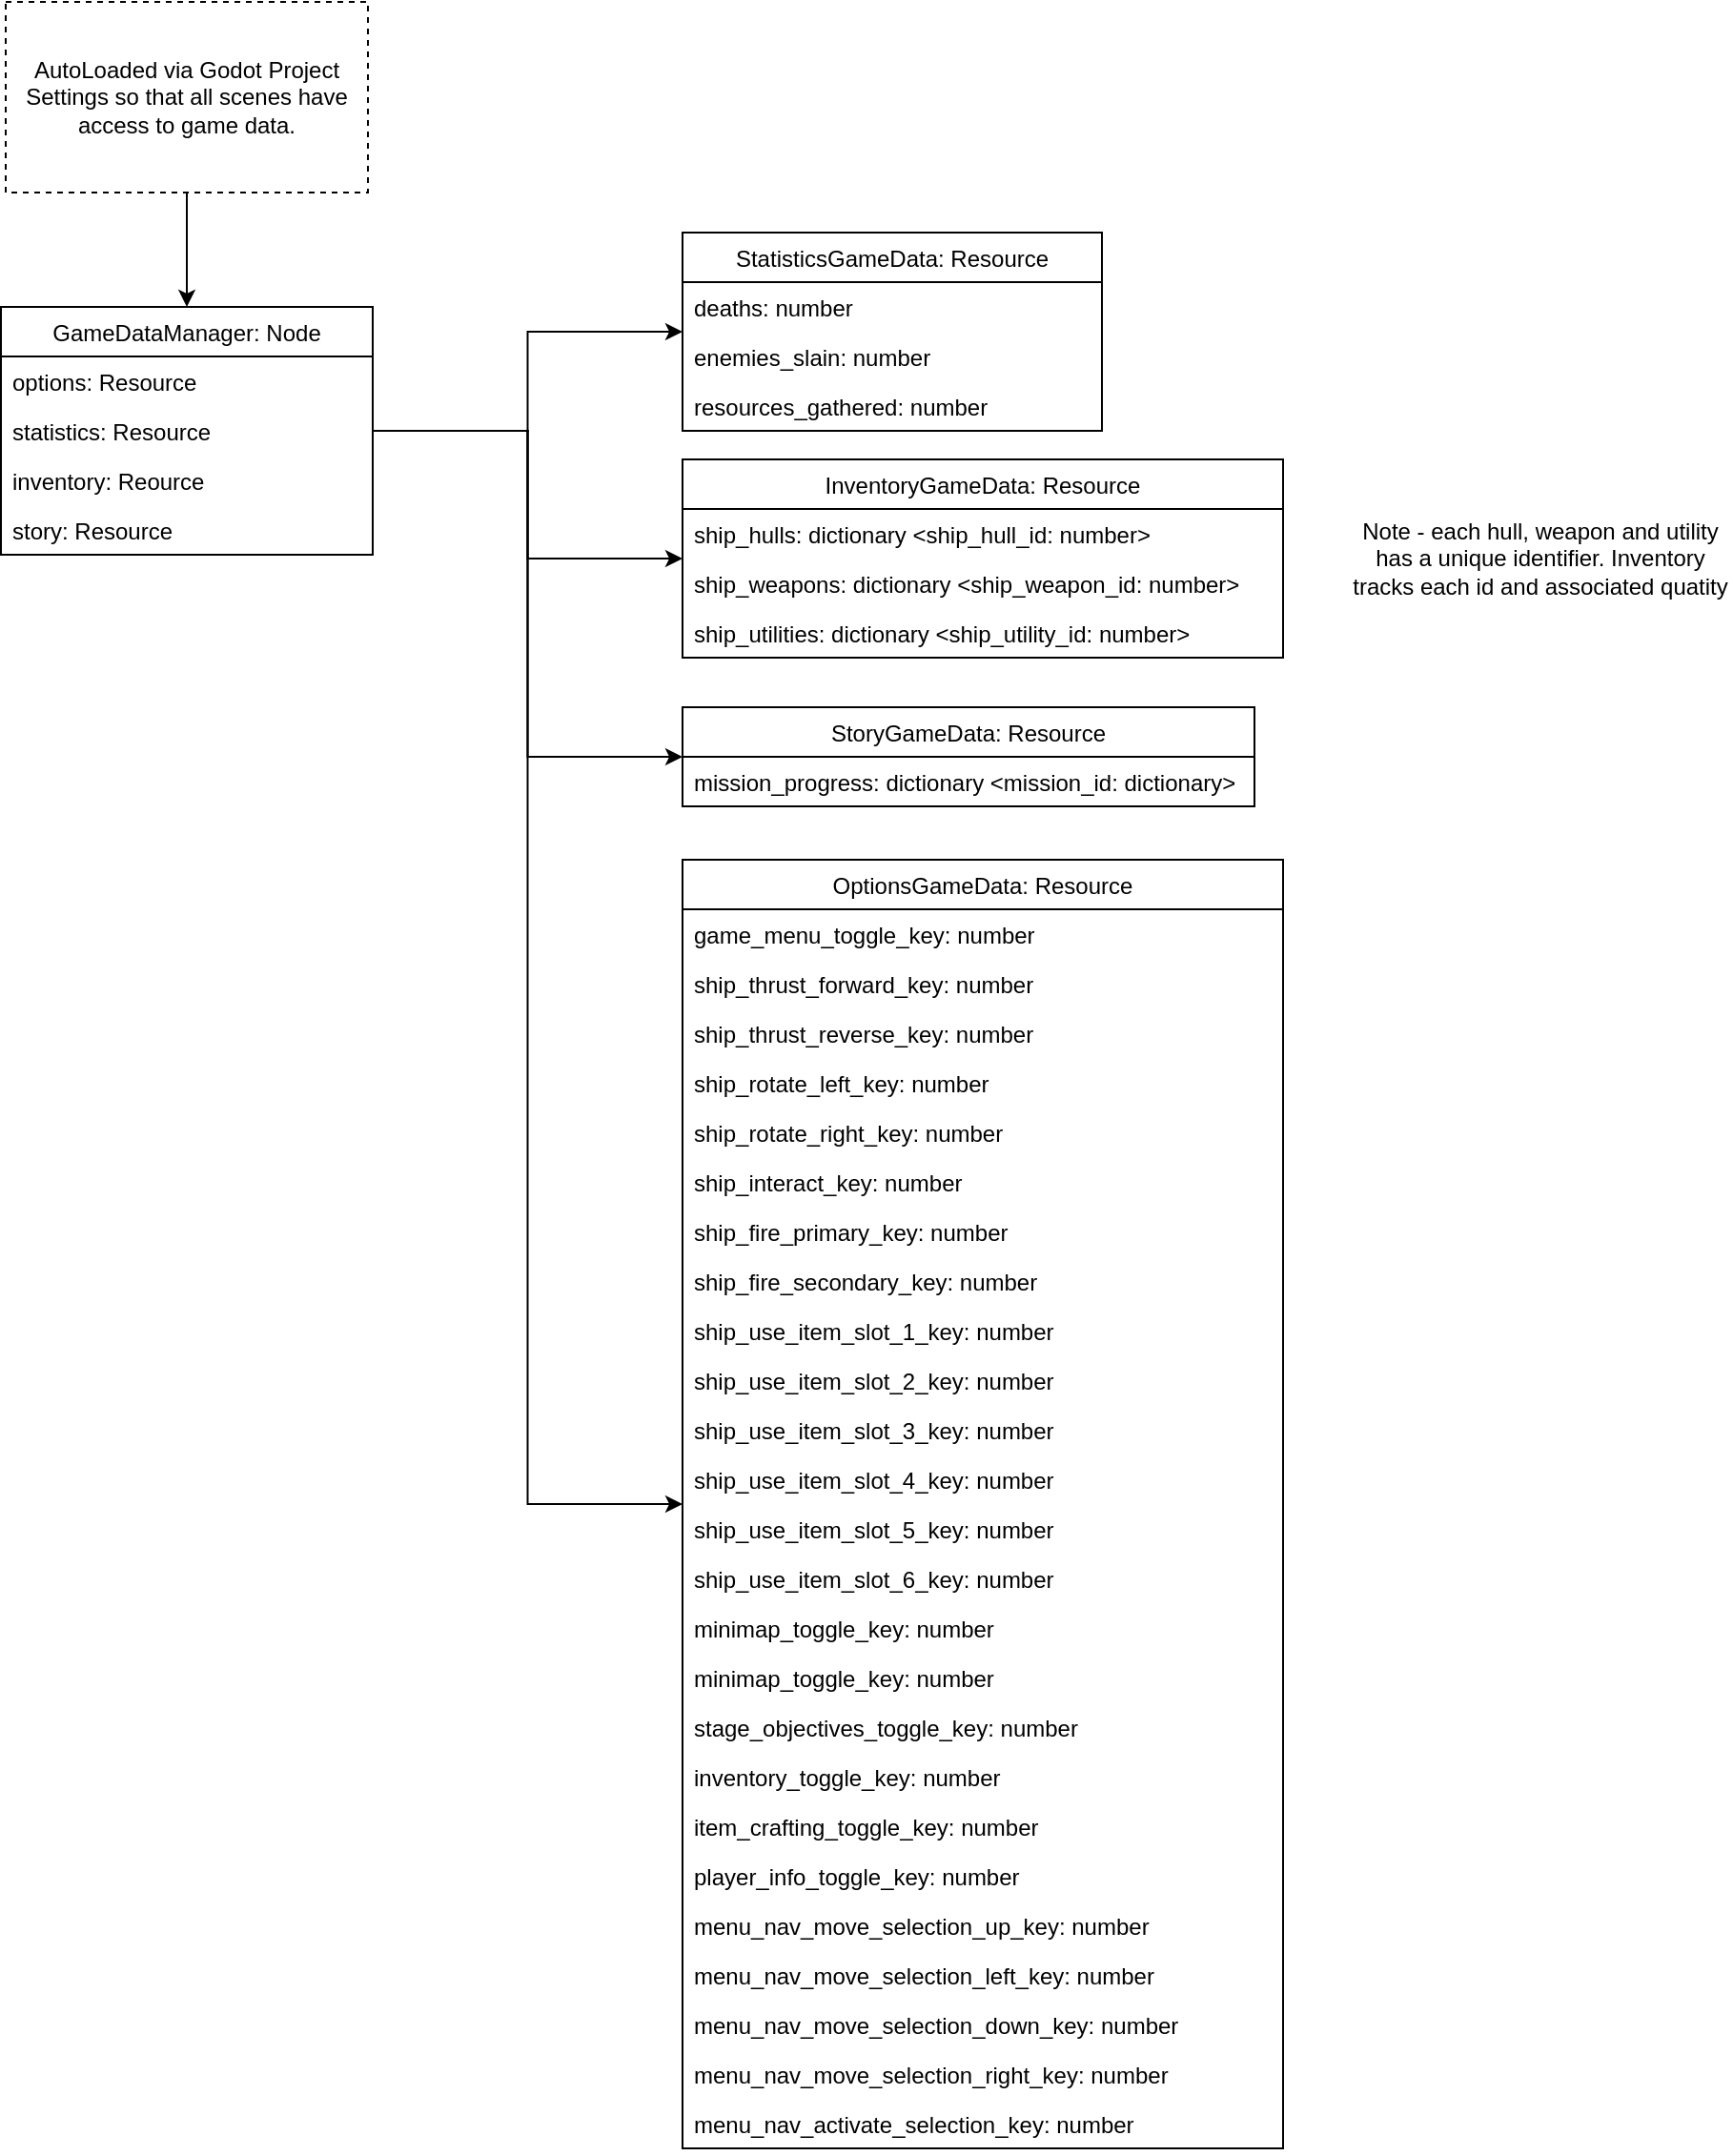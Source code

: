 <mxfile version="14.1.8" type="device"><diagram id="TILhqUQEaFXLkUN_S5Az" name="Page-1"><mxGraphModel dx="1086" dy="2066" grid="1" gridSize="10" guides="1" tooltips="1" connect="1" arrows="1" fold="1" page="1" pageScale="1" pageWidth="850" pageHeight="1100" math="0" shadow="0"><root><mxCell id="0"/><mxCell id="1" parent="0"/><mxCell id="kjVUihUcDibO2zYHlcp2-70" style="edgeStyle=orthogonalEdgeStyle;rounded=0;orthogonalLoop=1;jettySize=auto;html=1;exitX=1;exitY=0.5;exitDx=0;exitDy=0;entryX=0;entryY=0.5;entryDx=0;entryDy=0;" parent="1" source="kjVUihUcDibO2zYHlcp2-1" target="kjVUihUcDibO2zYHlcp2-19" edge="1"><mxGeometry relative="1" as="geometry"/></mxCell><mxCell id="kjVUihUcDibO2zYHlcp2-72" style="edgeStyle=orthogonalEdgeStyle;rounded=0;orthogonalLoop=1;jettySize=auto;html=1;exitX=1;exitY=0.5;exitDx=0;exitDy=0;entryX=0;entryY=0.5;entryDx=0;entryDy=0;" parent="1" source="kjVUihUcDibO2zYHlcp2-1" target="kjVUihUcDibO2zYHlcp2-27" edge="1"><mxGeometry relative="1" as="geometry"/></mxCell><mxCell id="kjVUihUcDibO2zYHlcp2-73" style="edgeStyle=orthogonalEdgeStyle;rounded=0;orthogonalLoop=1;jettySize=auto;html=1;exitX=1;exitY=0.5;exitDx=0;exitDy=0;entryX=0;entryY=0.5;entryDx=0;entryDy=0;" parent="1" source="kjVUihUcDibO2zYHlcp2-1" target="kjVUihUcDibO2zYHlcp2-31" edge="1"><mxGeometry relative="1" as="geometry"/></mxCell><mxCell id="kjVUihUcDibO2zYHlcp2-1" value="GameDataManager: Node" style="swimlane;fontStyle=0;childLayout=stackLayout;horizontal=1;startSize=26;fillColor=none;horizontalStack=0;resizeParent=1;resizeParentMax=0;resizeLast=0;collapsible=1;marginBottom=0;" parent="1" vertex="1"><mxGeometry x="62.5" y="30" width="195" height="130" as="geometry"><mxRectangle x="62.5" y="30" width="197.5" height="26" as="alternateBounds"/></mxGeometry></mxCell><mxCell id="kjVUihUcDibO2zYHlcp2-2" value="options: Resource" style="text;strokeColor=none;fillColor=none;align=left;verticalAlign=top;spacingLeft=4;spacingRight=4;overflow=hidden;rotatable=0;points=[[0,0.5],[1,0.5]];portConstraint=eastwest;" parent="kjVUihUcDibO2zYHlcp2-1" vertex="1"><mxGeometry y="26" width="195" height="26" as="geometry"/></mxCell><mxCell id="kjVUihUcDibO2zYHlcp2-3" value="statistics: Resource" style="text;strokeColor=none;fillColor=none;align=left;verticalAlign=top;spacingLeft=4;spacingRight=4;overflow=hidden;rotatable=0;points=[[0,0.5],[1,0.5]];portConstraint=eastwest;" parent="kjVUihUcDibO2zYHlcp2-1" vertex="1"><mxGeometry y="52" width="195" height="26" as="geometry"/></mxCell><mxCell id="kjVUihUcDibO2zYHlcp2-4" value="inventory: Reource" style="text;strokeColor=none;fillColor=none;align=left;verticalAlign=top;spacingLeft=4;spacingRight=4;overflow=hidden;rotatable=0;points=[[0,0.5],[1,0.5]];portConstraint=eastwest;" parent="kjVUihUcDibO2zYHlcp2-1" vertex="1"><mxGeometry y="78" width="195" height="26" as="geometry"/></mxCell><mxCell id="kjVUihUcDibO2zYHlcp2-47" value="story: Resource" style="text;strokeColor=none;fillColor=none;align=left;verticalAlign=top;spacingLeft=4;spacingRight=4;overflow=hidden;rotatable=0;points=[[0,0.5],[1,0.5]];portConstraint=eastwest;" parent="kjVUihUcDibO2zYHlcp2-1" vertex="1"><mxGeometry y="104" width="195" height="26" as="geometry"/></mxCell><mxCell id="kjVUihUcDibO2zYHlcp2-13" value="AutoLoaded via Godot Project Settings so that all scenes have access to game data." style="text;html=1;fillColor=none;align=center;verticalAlign=middle;whiteSpace=wrap;rounded=0;strokeColor=#000000;dashed=1;" parent="1" vertex="1"><mxGeometry x="65" y="-130" width="190" height="100" as="geometry"/></mxCell><mxCell id="kjVUihUcDibO2zYHlcp2-14" value="" style="endArrow=classic;html=1;entryX=0.5;entryY=0;entryDx=0;entryDy=0;exitX=0.5;exitY=1;exitDx=0;exitDy=0;" parent="1" source="kjVUihUcDibO2zYHlcp2-13" target="kjVUihUcDibO2zYHlcp2-1" edge="1"><mxGeometry width="50" height="50" relative="1" as="geometry"><mxPoint x="470" y="540" as="sourcePoint"/><mxPoint x="520" y="490" as="targetPoint"/></mxGeometry></mxCell><mxCell id="kjVUihUcDibO2zYHlcp2-19" value="OptionsGameData: Resource" style="swimlane;fontStyle=0;childLayout=stackLayout;horizontal=1;startSize=26;fillColor=none;horizontalStack=0;resizeParent=1;resizeParentMax=0;resizeLast=0;collapsible=1;marginBottom=0;" parent="1" vertex="1"><mxGeometry x="420" y="320" width="315" height="676" as="geometry"><mxRectangle x="420" y="320" width="315" height="26" as="alternateBounds"/></mxGeometry></mxCell><mxCell id="kjVUihUcDibO2zYHlcp2-20" value="game_menu_toggle_key: number" style="text;strokeColor=none;fillColor=none;align=left;verticalAlign=top;spacingLeft=4;spacingRight=4;overflow=hidden;rotatable=0;points=[[0,0.5],[1,0.5]];portConstraint=eastwest;" parent="kjVUihUcDibO2zYHlcp2-19" vertex="1"><mxGeometry y="26" width="315" height="26" as="geometry"/></mxCell><mxCell id="kjVUihUcDibO2zYHlcp2-21" value="ship_thrust_forward_key: number" style="text;strokeColor=none;fillColor=none;align=left;verticalAlign=top;spacingLeft=4;spacingRight=4;overflow=hidden;rotatable=0;points=[[0,0.5],[1,0.5]];portConstraint=eastwest;" parent="kjVUihUcDibO2zYHlcp2-19" vertex="1"><mxGeometry y="52" width="315" height="26" as="geometry"/></mxCell><mxCell id="kjVUihUcDibO2zYHlcp2-22" value="ship_thrust_reverse_key: number" style="text;strokeColor=none;fillColor=none;align=left;verticalAlign=top;spacingLeft=4;spacingRight=4;overflow=hidden;rotatable=0;points=[[0,0.5],[1,0.5]];portConstraint=eastwest;" parent="kjVUihUcDibO2zYHlcp2-19" vertex="1"><mxGeometry y="78" width="315" height="26" as="geometry"/></mxCell><mxCell id="kjVUihUcDibO2zYHlcp2-48" value="ship_rotate_left_key: number" style="text;strokeColor=none;fillColor=none;align=left;verticalAlign=top;spacingLeft=4;spacingRight=4;overflow=hidden;rotatable=0;points=[[0,0.5],[1,0.5]];portConstraint=eastwest;" parent="kjVUihUcDibO2zYHlcp2-19" vertex="1"><mxGeometry y="104" width="315" height="26" as="geometry"/></mxCell><mxCell id="kjVUihUcDibO2zYHlcp2-49" value="ship_rotate_right_key: number" style="text;strokeColor=none;fillColor=none;align=left;verticalAlign=top;spacingLeft=4;spacingRight=4;overflow=hidden;rotatable=0;points=[[0,0.5],[1,0.5]];portConstraint=eastwest;" parent="kjVUihUcDibO2zYHlcp2-19" vertex="1"><mxGeometry y="130" width="315" height="26" as="geometry"/></mxCell><mxCell id="kjVUihUcDibO2zYHlcp2-50" value="ship_interact_key: number" style="text;strokeColor=none;fillColor=none;align=left;verticalAlign=top;spacingLeft=4;spacingRight=4;overflow=hidden;rotatable=0;points=[[0,0.5],[1,0.5]];portConstraint=eastwest;" parent="kjVUihUcDibO2zYHlcp2-19" vertex="1"><mxGeometry y="156" width="315" height="26" as="geometry"/></mxCell><mxCell id="kjVUihUcDibO2zYHlcp2-51" value="ship_fire_primary_key: number" style="text;strokeColor=none;fillColor=none;align=left;verticalAlign=top;spacingLeft=4;spacingRight=4;overflow=hidden;rotatable=0;points=[[0,0.5],[1,0.5]];portConstraint=eastwest;" parent="kjVUihUcDibO2zYHlcp2-19" vertex="1"><mxGeometry y="182" width="315" height="26" as="geometry"/></mxCell><mxCell id="kjVUihUcDibO2zYHlcp2-52" value="ship_fire_secondary_key: number" style="text;strokeColor=none;fillColor=none;align=left;verticalAlign=top;spacingLeft=4;spacingRight=4;overflow=hidden;rotatable=0;points=[[0,0.5],[1,0.5]];portConstraint=eastwest;" parent="kjVUihUcDibO2zYHlcp2-19" vertex="1"><mxGeometry y="208" width="315" height="26" as="geometry"/></mxCell><mxCell id="kjVUihUcDibO2zYHlcp2-53" value="ship_use_item_slot_1_key: number" style="text;strokeColor=none;fillColor=none;align=left;verticalAlign=top;spacingLeft=4;spacingRight=4;overflow=hidden;rotatable=0;points=[[0,0.5],[1,0.5]];portConstraint=eastwest;" parent="kjVUihUcDibO2zYHlcp2-19" vertex="1"><mxGeometry y="234" width="315" height="26" as="geometry"/></mxCell><mxCell id="kjVUihUcDibO2zYHlcp2-54" value="ship_use_item_slot_2_key: number" style="text;strokeColor=none;fillColor=none;align=left;verticalAlign=top;spacingLeft=4;spacingRight=4;overflow=hidden;rotatable=0;points=[[0,0.5],[1,0.5]];portConstraint=eastwest;" parent="kjVUihUcDibO2zYHlcp2-19" vertex="1"><mxGeometry y="260" width="315" height="26" as="geometry"/></mxCell><mxCell id="kjVUihUcDibO2zYHlcp2-55" value="ship_use_item_slot_3_key: number" style="text;strokeColor=none;fillColor=none;align=left;verticalAlign=top;spacingLeft=4;spacingRight=4;overflow=hidden;rotatable=0;points=[[0,0.5],[1,0.5]];portConstraint=eastwest;" parent="kjVUihUcDibO2zYHlcp2-19" vertex="1"><mxGeometry y="286" width="315" height="26" as="geometry"/></mxCell><mxCell id="kjVUihUcDibO2zYHlcp2-56" value="ship_use_item_slot_4_key: number" style="text;strokeColor=none;fillColor=none;align=left;verticalAlign=top;spacingLeft=4;spacingRight=4;overflow=hidden;rotatable=0;points=[[0,0.5],[1,0.5]];portConstraint=eastwest;" parent="kjVUihUcDibO2zYHlcp2-19" vertex="1"><mxGeometry y="312" width="315" height="26" as="geometry"/></mxCell><mxCell id="kjVUihUcDibO2zYHlcp2-57" value="ship_use_item_slot_5_key: number" style="text;strokeColor=none;fillColor=none;align=left;verticalAlign=top;spacingLeft=4;spacingRight=4;overflow=hidden;rotatable=0;points=[[0,0.5],[1,0.5]];portConstraint=eastwest;" parent="kjVUihUcDibO2zYHlcp2-19" vertex="1"><mxGeometry y="338" width="315" height="26" as="geometry"/></mxCell><mxCell id="kjVUihUcDibO2zYHlcp2-58" value="ship_use_item_slot_6_key: number" style="text;strokeColor=none;fillColor=none;align=left;verticalAlign=top;spacingLeft=4;spacingRight=4;overflow=hidden;rotatable=0;points=[[0,0.5],[1,0.5]];portConstraint=eastwest;" parent="kjVUihUcDibO2zYHlcp2-19" vertex="1"><mxGeometry y="364" width="315" height="26" as="geometry"/></mxCell><mxCell id="kjVUihUcDibO2zYHlcp2-59" value="minimap_toggle_key: number" style="text;strokeColor=none;fillColor=none;align=left;verticalAlign=top;spacingLeft=4;spacingRight=4;overflow=hidden;rotatable=0;points=[[0,0.5],[1,0.5]];portConstraint=eastwest;" parent="kjVUihUcDibO2zYHlcp2-19" vertex="1"><mxGeometry y="390" width="315" height="26" as="geometry"/></mxCell><mxCell id="kjVUihUcDibO2zYHlcp2-60" value="minimap_toggle_key: number" style="text;strokeColor=none;fillColor=none;align=left;verticalAlign=top;spacingLeft=4;spacingRight=4;overflow=hidden;rotatable=0;points=[[0,0.5],[1,0.5]];portConstraint=eastwest;" parent="kjVUihUcDibO2zYHlcp2-19" vertex="1"><mxGeometry y="416" width="315" height="26" as="geometry"/></mxCell><mxCell id="kjVUihUcDibO2zYHlcp2-61" value="stage_objectives_toggle_key: number" style="text;strokeColor=none;fillColor=none;align=left;verticalAlign=top;spacingLeft=4;spacingRight=4;overflow=hidden;rotatable=0;points=[[0,0.5],[1,0.5]];portConstraint=eastwest;" parent="kjVUihUcDibO2zYHlcp2-19" vertex="1"><mxGeometry y="442" width="315" height="26" as="geometry"/></mxCell><mxCell id="kjVUihUcDibO2zYHlcp2-62" value="inventory_toggle_key: number" style="text;strokeColor=none;fillColor=none;align=left;verticalAlign=top;spacingLeft=4;spacingRight=4;overflow=hidden;rotatable=0;points=[[0,0.5],[1,0.5]];portConstraint=eastwest;" parent="kjVUihUcDibO2zYHlcp2-19" vertex="1"><mxGeometry y="468" width="315" height="26" as="geometry"/></mxCell><mxCell id="kjVUihUcDibO2zYHlcp2-63" value="item_crafting_toggle_key: number" style="text;strokeColor=none;fillColor=none;align=left;verticalAlign=top;spacingLeft=4;spacingRight=4;overflow=hidden;rotatable=0;points=[[0,0.5],[1,0.5]];portConstraint=eastwest;" parent="kjVUihUcDibO2zYHlcp2-19" vertex="1"><mxGeometry y="494" width="315" height="26" as="geometry"/></mxCell><mxCell id="kjVUihUcDibO2zYHlcp2-64" value="player_info_toggle_key: number" style="text;strokeColor=none;fillColor=none;align=left;verticalAlign=top;spacingLeft=4;spacingRight=4;overflow=hidden;rotatable=0;points=[[0,0.5],[1,0.5]];portConstraint=eastwest;" parent="kjVUihUcDibO2zYHlcp2-19" vertex="1"><mxGeometry y="520" width="315" height="26" as="geometry"/></mxCell><mxCell id="kjVUihUcDibO2zYHlcp2-65" value="menu_nav_move_selection_up_key: number" style="text;strokeColor=none;fillColor=none;align=left;verticalAlign=top;spacingLeft=4;spacingRight=4;overflow=hidden;rotatable=0;points=[[0,0.5],[1,0.5]];portConstraint=eastwest;" parent="kjVUihUcDibO2zYHlcp2-19" vertex="1"><mxGeometry y="546" width="315" height="26" as="geometry"/></mxCell><mxCell id="kjVUihUcDibO2zYHlcp2-66" value="menu_nav_move_selection_left_key: number" style="text;strokeColor=none;fillColor=none;align=left;verticalAlign=top;spacingLeft=4;spacingRight=4;overflow=hidden;rotatable=0;points=[[0,0.5],[1,0.5]];portConstraint=eastwest;" parent="kjVUihUcDibO2zYHlcp2-19" vertex="1"><mxGeometry y="572" width="315" height="26" as="geometry"/></mxCell><mxCell id="kjVUihUcDibO2zYHlcp2-67" value="menu_nav_move_selection_down_key: number" style="text;strokeColor=none;fillColor=none;align=left;verticalAlign=top;spacingLeft=4;spacingRight=4;overflow=hidden;rotatable=0;points=[[0,0.5],[1,0.5]];portConstraint=eastwest;" parent="kjVUihUcDibO2zYHlcp2-19" vertex="1"><mxGeometry y="598" width="315" height="26" as="geometry"/></mxCell><mxCell id="kjVUihUcDibO2zYHlcp2-68" value="menu_nav_move_selection_right_key: number" style="text;strokeColor=none;fillColor=none;align=left;verticalAlign=top;spacingLeft=4;spacingRight=4;overflow=hidden;rotatable=0;points=[[0,0.5],[1,0.5]];portConstraint=eastwest;" parent="kjVUihUcDibO2zYHlcp2-19" vertex="1"><mxGeometry y="624" width="315" height="26" as="geometry"/></mxCell><mxCell id="kjVUihUcDibO2zYHlcp2-69" value="menu_nav_activate_selection_key: number" style="text;strokeColor=none;fillColor=none;align=left;verticalAlign=top;spacingLeft=4;spacingRight=4;overflow=hidden;rotatable=0;points=[[0,0.5],[1,0.5]];portConstraint=eastwest;" parent="kjVUihUcDibO2zYHlcp2-19" vertex="1"><mxGeometry y="650" width="315" height="26" as="geometry"/></mxCell><mxCell id="kjVUihUcDibO2zYHlcp2-23" value="StatisticsGameData: Resource" style="swimlane;fontStyle=0;childLayout=stackLayout;horizontal=1;startSize=26;fillColor=none;horizontalStack=0;resizeParent=1;resizeParentMax=0;resizeLast=0;collapsible=1;marginBottom=0;" parent="1" vertex="1"><mxGeometry x="420" y="-9" width="220" height="104" as="geometry"><mxRectangle x="420" y="56" width="205" height="26" as="alternateBounds"/></mxGeometry></mxCell><mxCell id="kjVUihUcDibO2zYHlcp2-24" value="deaths: number" style="text;strokeColor=none;fillColor=none;align=left;verticalAlign=top;spacingLeft=4;spacingRight=4;overflow=hidden;rotatable=0;points=[[0,0.5],[1,0.5]];portConstraint=eastwest;" parent="kjVUihUcDibO2zYHlcp2-23" vertex="1"><mxGeometry y="26" width="220" height="26" as="geometry"/></mxCell><mxCell id="kjVUihUcDibO2zYHlcp2-25" value="enemies_slain: number" style="text;strokeColor=none;fillColor=none;align=left;verticalAlign=top;spacingLeft=4;spacingRight=4;overflow=hidden;rotatable=0;points=[[0,0.5],[1,0.5]];portConstraint=eastwest;" parent="kjVUihUcDibO2zYHlcp2-23" vertex="1"><mxGeometry y="52" width="220" height="26" as="geometry"/></mxCell><mxCell id="kjVUihUcDibO2zYHlcp2-26" value="resources_gathered: number" style="text;strokeColor=none;fillColor=none;align=left;verticalAlign=top;spacingLeft=4;spacingRight=4;overflow=hidden;rotatable=0;points=[[0,0.5],[1,0.5]];portConstraint=eastwest;" parent="kjVUihUcDibO2zYHlcp2-23" vertex="1"><mxGeometry y="78" width="220" height="26" as="geometry"/></mxCell><mxCell id="kjVUihUcDibO2zYHlcp2-27" value="InventoryGameData: Resource" style="swimlane;fontStyle=0;childLayout=stackLayout;horizontal=1;startSize=26;fillColor=none;horizontalStack=0;resizeParent=1;resizeParentMax=0;resizeLast=0;collapsible=1;marginBottom=0;" parent="1" vertex="1"><mxGeometry x="420" y="110" width="315" height="104" as="geometry"><mxRectangle x="420" y="140" width="275" height="26" as="alternateBounds"/></mxGeometry></mxCell><mxCell id="kjVUihUcDibO2zYHlcp2-28" value="ship_hulls: dictionary &lt;ship_hull_id: number&gt;" style="text;strokeColor=none;fillColor=none;align=left;verticalAlign=top;spacingLeft=4;spacingRight=4;overflow=hidden;rotatable=0;points=[[0,0.5],[1,0.5]];portConstraint=eastwest;" parent="kjVUihUcDibO2zYHlcp2-27" vertex="1"><mxGeometry y="26" width="315" height="26" as="geometry"/></mxCell><mxCell id="kjVUihUcDibO2zYHlcp2-29" value="ship_weapons: dictionary &lt;ship_weapon_id: number&gt;" style="text;strokeColor=none;fillColor=none;align=left;verticalAlign=top;spacingLeft=4;spacingRight=4;overflow=hidden;rotatable=0;points=[[0,0.5],[1,0.5]];portConstraint=eastwest;" parent="kjVUihUcDibO2zYHlcp2-27" vertex="1"><mxGeometry y="52" width="315" height="26" as="geometry"/></mxCell><mxCell id="kjVUihUcDibO2zYHlcp2-30" value="ship_utilities: dictionary &lt;ship_utility_id: number&gt;" style="text;strokeColor=none;fillColor=none;align=left;verticalAlign=top;spacingLeft=4;spacingRight=4;overflow=hidden;rotatable=0;points=[[0,0.5],[1,0.5]];portConstraint=eastwest;" parent="kjVUihUcDibO2zYHlcp2-27" vertex="1"><mxGeometry y="78" width="315" height="26" as="geometry"/></mxCell><mxCell id="kjVUihUcDibO2zYHlcp2-31" value="StoryGameData: Resource" style="swimlane;fontStyle=0;childLayout=stackLayout;horizontal=1;startSize=26;fillColor=none;horizontalStack=0;resizeParent=1;resizeParentMax=0;resizeLast=0;collapsible=1;marginBottom=0;" parent="1" vertex="1"><mxGeometry x="420" y="240" width="300" height="52" as="geometry"><mxRectangle x="420" y="240" width="300" height="26" as="alternateBounds"/></mxGeometry></mxCell><mxCell id="kjVUihUcDibO2zYHlcp2-32" value="mission_progress: dictionary &lt;mission_id: dictionary&gt; " style="text;strokeColor=none;fillColor=none;align=left;verticalAlign=top;spacingLeft=4;spacingRight=4;overflow=hidden;rotatable=0;points=[[0,0.5],[1,0.5]];portConstraint=eastwest;" parent="kjVUihUcDibO2zYHlcp2-31" vertex="1"><mxGeometry y="26" width="300" height="26" as="geometry"/></mxCell><mxCell id="kjVUihUcDibO2zYHlcp2-71" style="edgeStyle=orthogonalEdgeStyle;rounded=0;orthogonalLoop=1;jettySize=auto;html=1;exitX=1;exitY=0.5;exitDx=0;exitDy=0;entryX=0;entryY=0.5;entryDx=0;entryDy=0;" parent="1" source="kjVUihUcDibO2zYHlcp2-3" target="kjVUihUcDibO2zYHlcp2-23" edge="1"><mxGeometry relative="1" as="geometry"/></mxCell><mxCell id="Qz8qpfyBWuNdlk8uH9vk-1" value="Note - each hull, weapon and utility has a unique identifier. Inventory tracks each id and associated quatity" style="text;html=1;strokeColor=none;fillColor=none;align=center;verticalAlign=middle;whiteSpace=wrap;rounded=0;" vertex="1" parent="1"><mxGeometry x="770" y="133" width="200" height="58" as="geometry"/></mxCell></root></mxGraphModel></diagram></mxfile>